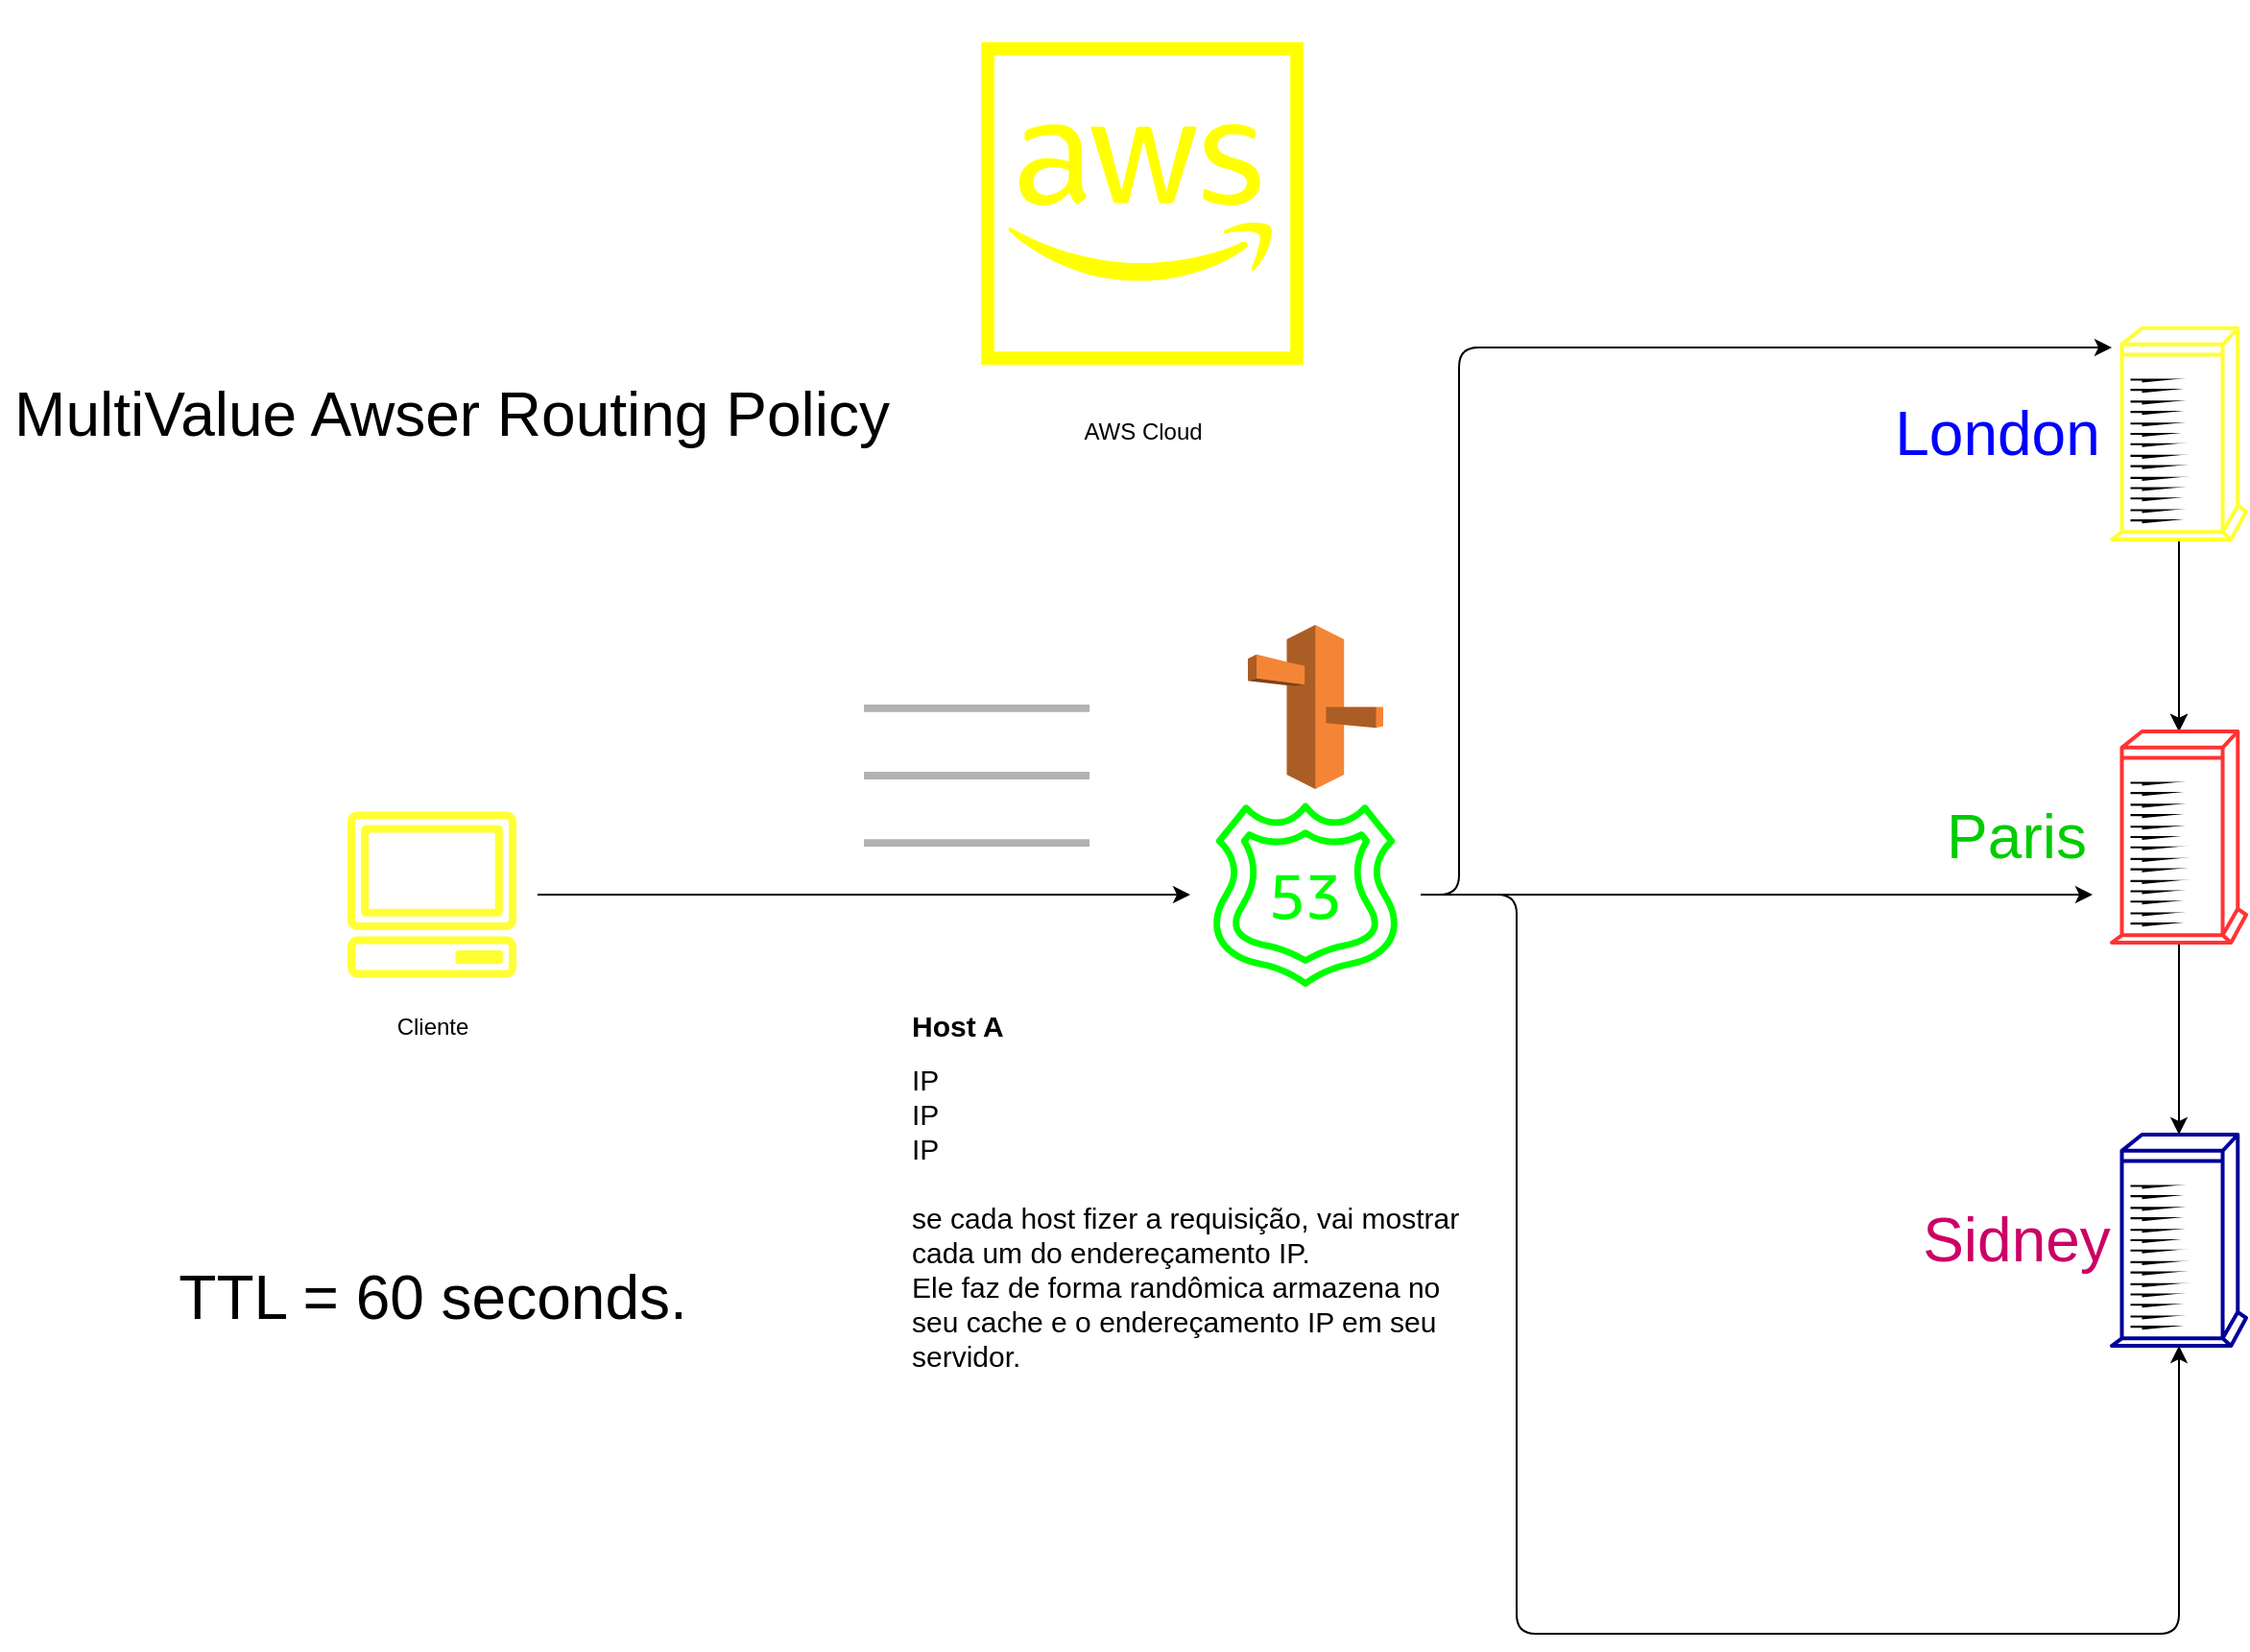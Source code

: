 <mxfile version="18.0.2" type="device"><diagram id="Ecz15eERu057SN6mkqUQ" name="MultiValue Awser Routing Policy"><mxGraphModel dx="1896" dy="1072" grid="1" gridSize="10" guides="1" tooltips="1" connect="1" arrows="1" fold="1" page="1" pageScale="1" pageWidth="100000" pageHeight="100000" math="0" shadow="0"><root><mxCell id="0"/><mxCell id="1" parent="0"/><mxCell id="COob90azwUhYN-qFWj7M-1" value="AWS Cloud" style="sketch=0;outlineConnect=0;dashed=0;verticalLabelPosition=bottom;verticalAlign=top;align=center;html=1;fontSize=12;fontStyle=0;aspect=fixed;shape=mxgraph.aws4.resourceIcon;resIcon=mxgraph.aws4.aws_cloud;strokeColor=#FFFF00;" vertex="1" parent="1"><mxGeometry x="640" y="40" width="210" height="210" as="geometry"/></mxCell><mxCell id="COob90azwUhYN-qFWj7M-4" style="edgeStyle=orthogonalEdgeStyle;curved=0;rounded=1;sketch=0;orthogonalLoop=1;jettySize=auto;html=1;entryX=0.5;entryY=0;entryDx=0;entryDy=0;entryPerimeter=0;" edge="1" parent="1"><mxGeometry relative="1" as="geometry"><mxPoint x="1285" y="320" as="sourcePoint"/><mxPoint x="1285" y="420" as="targetPoint"/></mxGeometry></mxCell><mxCell id="COob90azwUhYN-qFWj7M-6" value="&lt;font style=&quot;font-size: 32px;&quot;&gt;MultiValue Awser Routing Policy&lt;/font&gt;" style="text;html=1;align=center;verticalAlign=middle;resizable=0;points=[];autosize=1;strokeColor=none;fillColor=none;" vertex="1" parent="1"><mxGeometry x="150" y="240" width="470" height="30" as="geometry"/></mxCell><mxCell id="COob90azwUhYN-qFWj7M-19" style="edgeStyle=orthogonalEdgeStyle;rounded=0;orthogonalLoop=1;jettySize=auto;html=1;" edge="1" parent="1" source="COob90azwUhYN-qFWj7M-20" target="COob90azwUhYN-qFWj7M-30"><mxGeometry relative="1" as="geometry"><mxPoint x="750" y="505" as="targetPoint"/></mxGeometry></mxCell><mxCell id="COob90azwUhYN-qFWj7M-20" value="Cliente&lt;br&gt;" style="sketch=0;outlineConnect=0;dashed=0;verticalLabelPosition=bottom;verticalAlign=top;align=center;html=1;fontSize=12;fontStyle=0;aspect=fixed;shape=mxgraph.aws4.resourceIcon;resIcon=mxgraph.aws4.client;strokeColor=#FFFF33;" vertex="1" parent="1"><mxGeometry x="320" y="450" width="110" height="110" as="geometry"/></mxCell><mxCell id="COob90azwUhYN-qFWj7M-21" style="edgeStyle=orthogonalEdgeStyle;curved=0;rounded=1;sketch=0;orthogonalLoop=1;jettySize=auto;html=1;entryX=0.5;entryY=0;entryDx=0;entryDy=0;entryPerimeter=0;" edge="1" parent="1" source="COob90azwUhYN-qFWj7M-22" target="COob90azwUhYN-qFWj7M-24"><mxGeometry relative="1" as="geometry"/></mxCell><mxCell id="COob90azwUhYN-qFWj7M-22" value="" style="shape=mxgraph.cisco.computers_and_peripherals.ibm_tower;sketch=0;html=1;pointerEvents=1;dashed=0;strokeWidth=2;verticalLabelPosition=bottom;verticalAlign=top;align=center;outlineConnect=0;fontColor=#000078;labelBackgroundColor=#3333FF;strokeColor=#FFFF33;" vertex="1" parent="1"><mxGeometry x="1250" y="210" width="70" height="110" as="geometry"/></mxCell><mxCell id="COob90azwUhYN-qFWj7M-23" style="edgeStyle=orthogonalEdgeStyle;curved=0;rounded=1;sketch=0;orthogonalLoop=1;jettySize=auto;html=1;" edge="1" parent="1" source="COob90azwUhYN-qFWj7M-24" target="COob90azwUhYN-qFWj7M-25"><mxGeometry relative="1" as="geometry"/></mxCell><mxCell id="COob90azwUhYN-qFWj7M-24" value="" style="shape=mxgraph.cisco.computers_and_peripherals.ibm_tower;sketch=0;html=1;pointerEvents=1;dashed=0;strokeWidth=2;verticalLabelPosition=bottom;verticalAlign=top;align=center;outlineConnect=0;strokeColor=#FF3333;" vertex="1" parent="1"><mxGeometry x="1250" y="420" width="70" height="110" as="geometry"/></mxCell><mxCell id="COob90azwUhYN-qFWj7M-25" value="" style="shape=mxgraph.cisco.computers_and_peripherals.ibm_tower;sketch=0;html=1;pointerEvents=1;dashed=0;strokeWidth=2;verticalLabelPosition=bottom;verticalAlign=top;align=center;outlineConnect=0;strokeColor=#000099;" vertex="1" parent="1"><mxGeometry x="1250" y="630" width="70" height="110" as="geometry"/></mxCell><mxCell id="COob90azwUhYN-qFWj7M-27" style="edgeStyle=orthogonalEdgeStyle;curved=0;rounded=1;sketch=0;orthogonalLoop=1;jettySize=auto;html=1;fontSize=15;" edge="1" parent="1" source="COob90azwUhYN-qFWj7M-30" target="COob90azwUhYN-qFWj7M-22"><mxGeometry relative="1" as="geometry"><mxPoint x="1120" y="240" as="targetPoint"/><Array as="points"><mxPoint x="910" y="505"/><mxPoint x="910" y="220"/></Array></mxGeometry></mxCell><mxCell id="COob90azwUhYN-qFWj7M-28" style="edgeStyle=orthogonalEdgeStyle;curved=0;rounded=1;sketch=0;orthogonalLoop=1;jettySize=auto;html=1;fontSize=15;" edge="1" parent="1" source="COob90azwUhYN-qFWj7M-30"><mxGeometry relative="1" as="geometry"><mxPoint x="1240" y="505" as="targetPoint"/></mxGeometry></mxCell><mxCell id="COob90azwUhYN-qFWj7M-29" style="edgeStyle=orthogonalEdgeStyle;curved=0;rounded=1;sketch=0;orthogonalLoop=1;jettySize=auto;html=1;fontSize=15;" edge="1" parent="1" source="COob90azwUhYN-qFWj7M-30" target="COob90azwUhYN-qFWj7M-25"><mxGeometry relative="1" as="geometry"><mxPoint x="1150" y="890" as="targetPoint"/><Array as="points"><mxPoint x="940" y="505"/><mxPoint x="940" y="890"/><mxPoint x="1285" y="890"/></Array></mxGeometry></mxCell><mxCell id="COob90azwUhYN-qFWj7M-30" value="" style="sketch=0;points=[[0,0,0],[0.25,0,0],[0.5,0,0],[0.75,0,0],[1,0,0],[0,1,0],[0.25,1,0],[0.5,1,0],[0.75,1,0],[1,1,0],[0,0.25,0],[0,0.5,0],[0,0.75,0],[1,0.25,0],[1,0.5,0],[1,0.75,0]];outlineConnect=0;gradientDirection=north;dashed=0;verticalLabelPosition=bottom;verticalAlign=top;align=center;html=1;fontSize=12;fontStyle=0;aspect=fixed;shape=mxgraph.aws4.resourceIcon;resIcon=mxgraph.aws4.route_53;strokeColor=#00FF00;" vertex="1" parent="1"><mxGeometry x="770" y="445" width="120" height="120" as="geometry"/></mxCell><mxCell id="COob90azwUhYN-qFWj7M-31" value="" style="outlineConnect=0;dashed=0;verticalLabelPosition=bottom;verticalAlign=top;align=center;html=1;shape=mxgraph.aws3.route_table;fontSize=25;" vertex="1" parent="1"><mxGeometry x="600" y="380" width="117.5" height="100" as="geometry"/></mxCell><mxCell id="COob90azwUhYN-qFWj7M-32" value="" style="outlineConnect=0;dashed=0;verticalLabelPosition=bottom;verticalAlign=top;align=center;html=1;shape=mxgraph.aws3.route_53;fillColor=#F58536;gradientColor=none;rounded=0;sketch=0;strokeColor=#00FF00;" vertex="1" parent="1"><mxGeometry x="800" y="364.5" width="70.5" height="85.5" as="geometry"/></mxCell><mxCell id="COob90azwUhYN-qFWj7M-33" value="&lt;h1 style=&quot;font-size: 15px;&quot;&gt;&lt;font style=&quot;font-size: 15px;&quot;&gt;Host A&lt;/font&gt;&lt;/h1&gt;&lt;div style=&quot;font-size: 15px;&quot;&gt;&lt;font style=&quot;font-size: 15px;&quot;&gt;IP&lt;/font&gt;&lt;/div&gt;&lt;div style=&quot;font-size: 15px;&quot;&gt;&lt;font style=&quot;font-size: 15px;&quot;&gt;IP&lt;/font&gt;&lt;/div&gt;&lt;div style=&quot;font-size: 15px;&quot;&gt;&lt;font style=&quot;font-size: 15px;&quot;&gt;IP&lt;/font&gt;&lt;/div&gt;&lt;div style=&quot;font-size: 15px;&quot;&gt;&lt;font style=&quot;font-size: 15px;&quot;&gt;&lt;br&gt;&lt;/font&gt;&lt;/div&gt;&lt;div style=&quot;font-size: 15px;&quot;&gt;&lt;font style=&quot;font-size: 15px;&quot;&gt;se cada host fizer a requisição, vai mostrar&lt;/font&gt;&lt;/div&gt;&lt;div style=&quot;font-size: 15px;&quot;&gt;&lt;font style=&quot;font-size: 15px;&quot;&gt;cada um do endereçamento IP.&lt;/font&gt;&lt;/div&gt;&lt;div style=&quot;font-size: 15px;&quot;&gt;&lt;font style=&quot;font-size: 15px;&quot;&gt;Ele faz de forma randômica armazena no seu cache e o endereçamento IP em seu servidor.&lt;/font&gt;&lt;/div&gt;" style="text;html=1;strokeColor=none;fillColor=none;spacing=5;spacingTop=-20;whiteSpace=wrap;overflow=hidden;rounded=0;sketch=0;" vertex="1" parent="1"><mxGeometry x="620" y="565" width="300" height="200" as="geometry"/></mxCell><mxCell id="COob90azwUhYN-qFWj7M-34" value="&lt;font style=&quot;font-size: 32px;&quot;&gt;TTL = 60 seconds.&lt;/font&gt;" style="text;html=1;align=center;verticalAlign=middle;resizable=0;points=[];autosize=1;strokeColor=none;fillColor=none;" vertex="1" parent="1"><mxGeometry x="235" y="700" width="280" height="30" as="geometry"/></mxCell><mxCell id="COob90azwUhYN-qFWj7M-35" value="&lt;font style=&quot;font-size: 32px;&quot;&gt;London&lt;/font&gt;" style="text;html=1;align=center;verticalAlign=middle;resizable=0;points=[];autosize=1;strokeColor=none;fillColor=none;fontColor=#0000FF;" vertex="1" parent="1"><mxGeometry x="1130" y="250" width="120" height="30" as="geometry"/></mxCell><mxCell id="COob90azwUhYN-qFWj7M-36" value="&lt;font style=&quot;font-size: 32px;&quot;&gt;Paris&lt;/font&gt;" style="text;html=1;align=center;verticalAlign=middle;resizable=0;points=[];autosize=1;strokeColor=none;fillColor=none;fontColor=#00CC00;" vertex="1" parent="1"><mxGeometry x="1155" y="460" width="90" height="30" as="geometry"/></mxCell><mxCell id="COob90azwUhYN-qFWj7M-37" value="&lt;font style=&quot;font-size: 32px;&quot;&gt;Sidney&lt;/font&gt;" style="text;html=1;align=center;verticalAlign=middle;resizable=0;points=[];autosize=1;strokeColor=none;fillColor=none;fontColor=#CC0066;" vertex="1" parent="1"><mxGeometry x="1145" y="670" width="110" height="30" as="geometry"/></mxCell></root></mxGraphModel></diagram></mxfile>